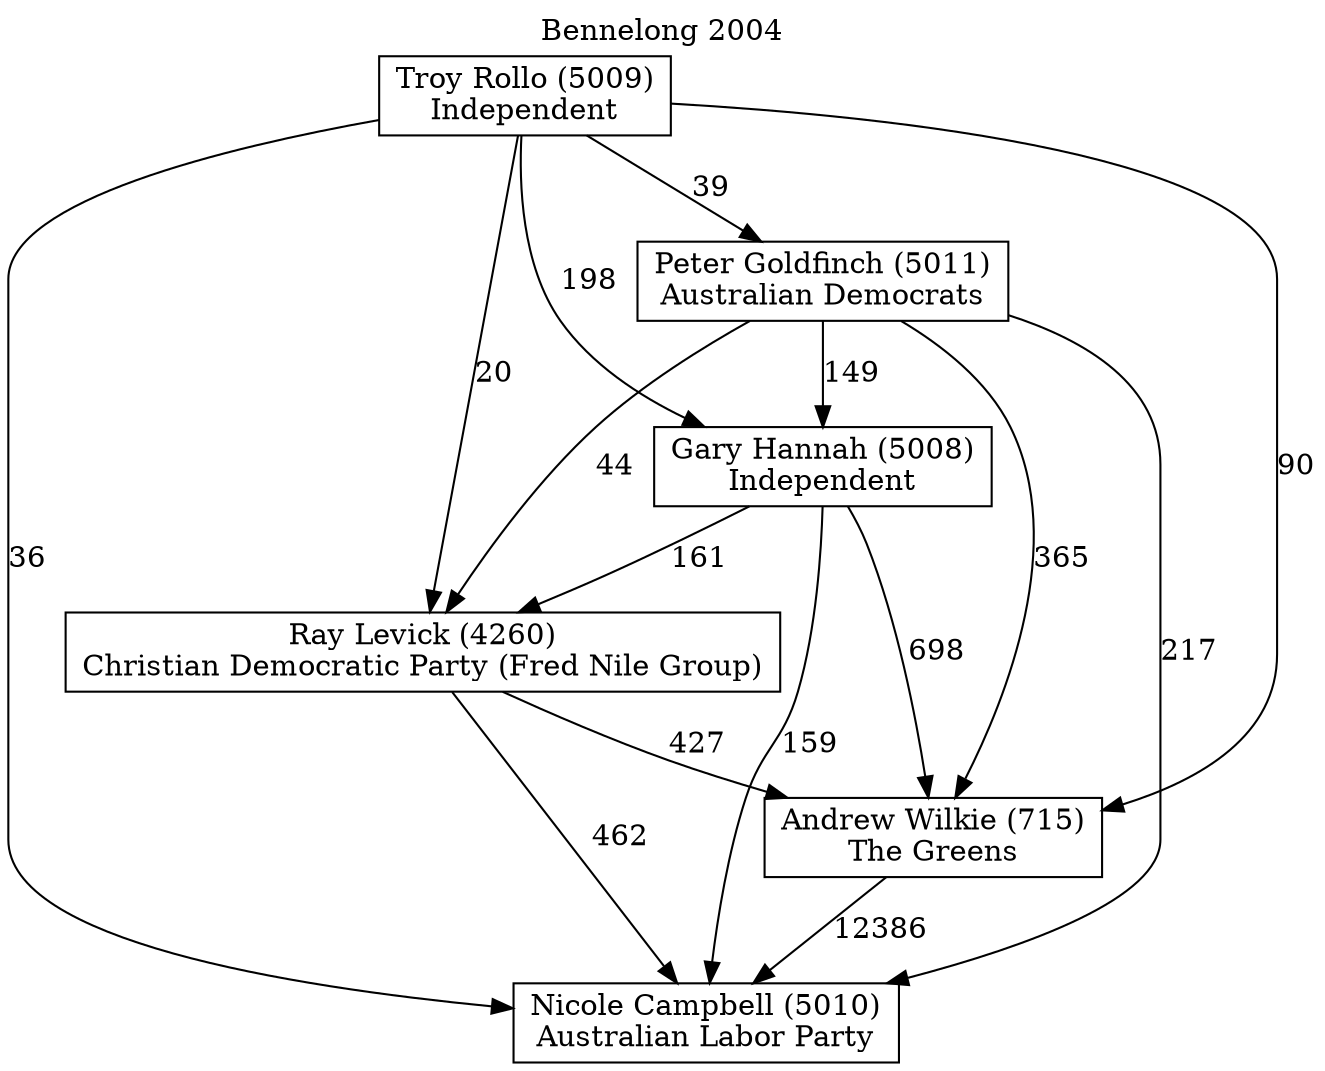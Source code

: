 // House preference flow
digraph "Nicole Campbell (5010)_Bennelong_2004" {
	graph [label="Bennelong 2004" labelloc=t mclimit=10]
	node [shape=box]
	"Nicole Campbell (5010)" [label="Nicole Campbell (5010)
Australian Labor Party"]
	"Andrew Wilkie (715)" [label="Andrew Wilkie (715)
The Greens"]
	"Ray Levick (4260)" [label="Ray Levick (4260)
Christian Democratic Party (Fred Nile Group)"]
	"Gary Hannah (5008)" [label="Gary Hannah (5008)
Independent"]
	"Peter Goldfinch (5011)" [label="Peter Goldfinch (5011)
Australian Democrats"]
	"Troy Rollo (5009)" [label="Troy Rollo (5009)
Independent"]
	"Andrew Wilkie (715)" -> "Nicole Campbell (5010)" [label=12386]
	"Ray Levick (4260)" -> "Andrew Wilkie (715)" [label=427]
	"Gary Hannah (5008)" -> "Ray Levick (4260)" [label=161]
	"Peter Goldfinch (5011)" -> "Gary Hannah (5008)" [label=149]
	"Troy Rollo (5009)" -> "Peter Goldfinch (5011)" [label=39]
	"Ray Levick (4260)" -> "Nicole Campbell (5010)" [label=462]
	"Gary Hannah (5008)" -> "Nicole Campbell (5010)" [label=159]
	"Peter Goldfinch (5011)" -> "Nicole Campbell (5010)" [label=217]
	"Troy Rollo (5009)" -> "Nicole Campbell (5010)" [label=36]
	"Troy Rollo (5009)" -> "Gary Hannah (5008)" [label=198]
	"Peter Goldfinch (5011)" -> "Ray Levick (4260)" [label=44]
	"Troy Rollo (5009)" -> "Ray Levick (4260)" [label=20]
	"Gary Hannah (5008)" -> "Andrew Wilkie (715)" [label=698]
	"Peter Goldfinch (5011)" -> "Andrew Wilkie (715)" [label=365]
	"Troy Rollo (5009)" -> "Andrew Wilkie (715)" [label=90]
}
